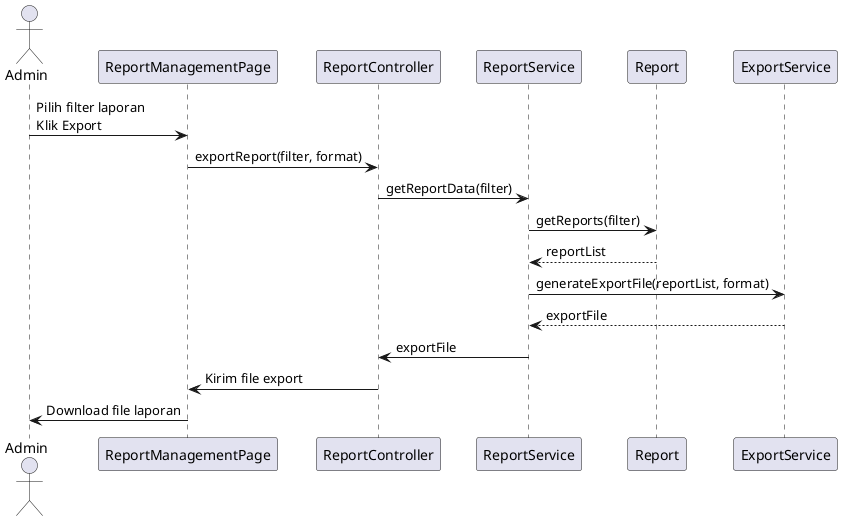 @startuml
actor Admin
participant "ReportManagementPage" as UI
participant "ReportController" as Controller
participant "ReportService" as Service
participant "Report" as Entity
participant "ExportService" as Export

Admin -> UI : Pilih filter laporan\nKlik Export
UI -> Controller : exportReport(filter, format)
Controller -> Service : getReportData(filter)
Service -> Entity : getReports(filter)
Entity --> Service : reportList
Service -> Export : generateExportFile(reportList, format)
Export --> Service : exportFile
Service -> Controller : exportFile
Controller -> UI : Kirim file export
UI -> Admin : Download file laporan
@enduml
